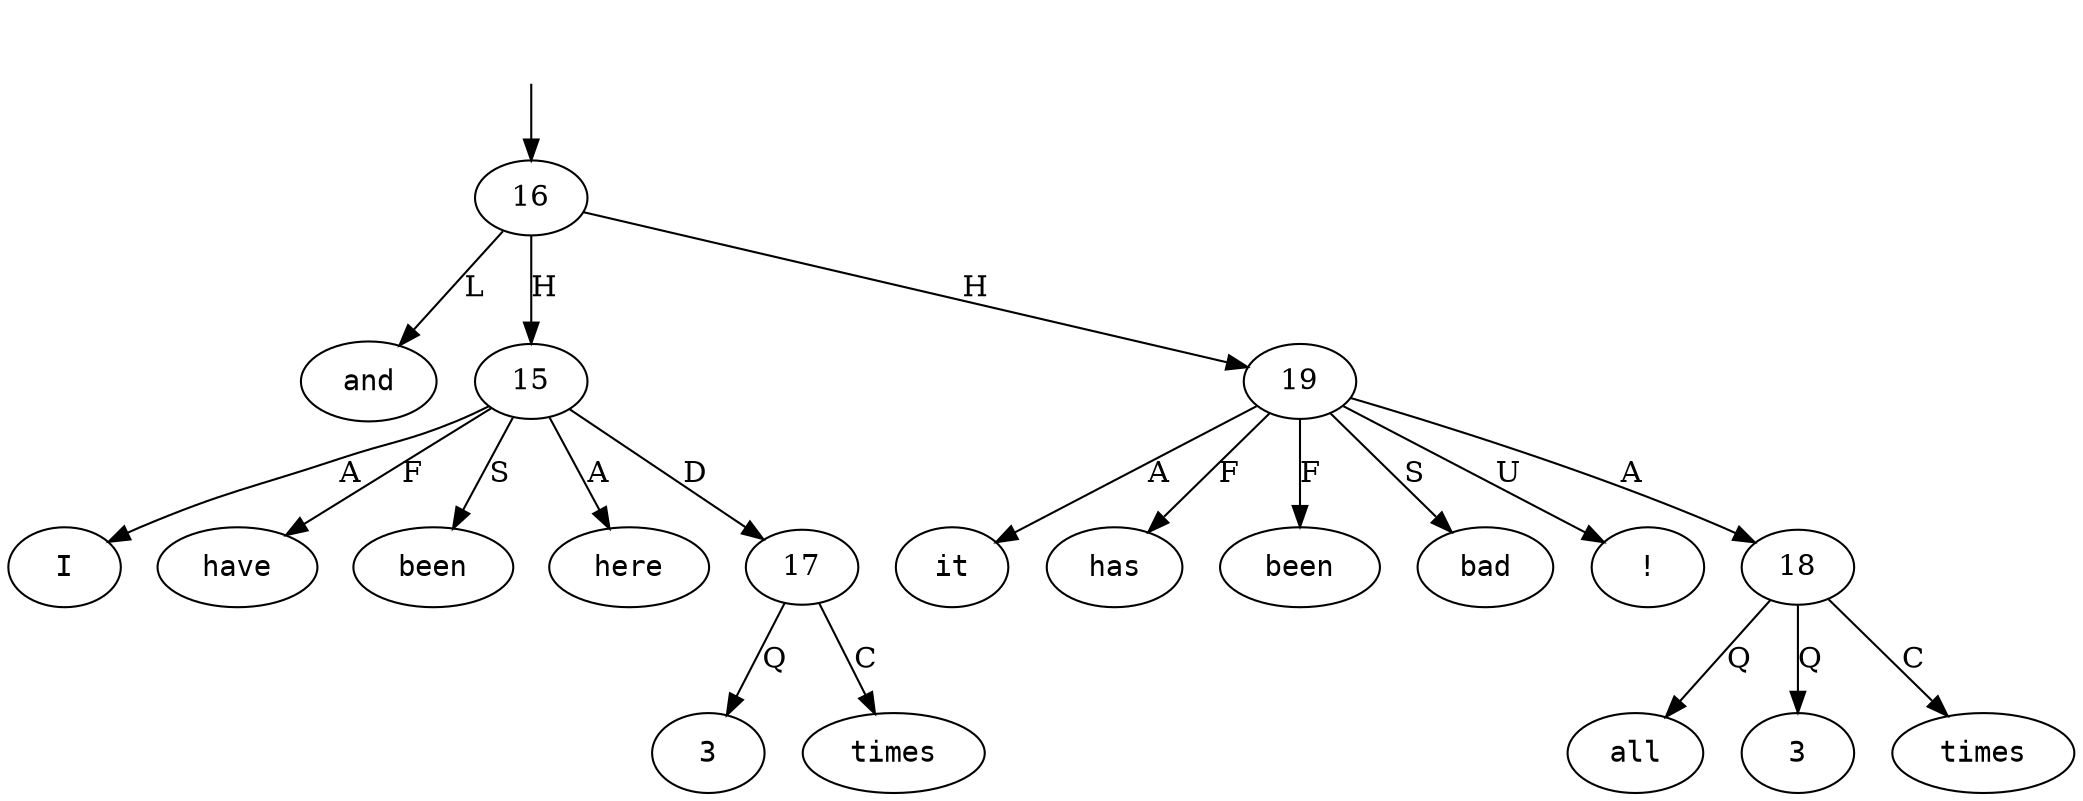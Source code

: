 digraph "109263-0001" {
  top [ style=invis ];
  top -> 16;
  0 [ shape=oval, label=<<table align="center" border="0" cellspacing="0"><tr><td colspan="2"><font face="Courier">I</font></td></tr></table>> ];
  1 [ shape=oval, label=<<table align="center" border="0" cellspacing="0"><tr><td colspan="2"><font face="Courier">have</font></td></tr></table>> ];
  2 [ shape=oval, label=<<table align="center" border="0" cellspacing="0"><tr><td colspan="2"><font face="Courier">been</font></td></tr></table>> ];
  3 [ shape=oval, label=<<table align="center" border="0" cellspacing="0"><tr><td colspan="2"><font face="Courier">here</font></td></tr></table>> ];
  4 [ shape=oval, label=<<table align="center" border="0" cellspacing="0"><tr><td colspan="2"><font face="Courier">3</font></td></tr></table>> ];
  5 [ shape=oval, label=<<table align="center" border="0" cellspacing="0"><tr><td colspan="2"><font face="Courier">times</font></td></tr></table>> ];
  6 [ shape=oval, label=<<table align="center" border="0" cellspacing="0"><tr><td colspan="2"><font face="Courier">and</font></td></tr></table>> ];
  7 [ shape=oval, label=<<table align="center" border="0" cellspacing="0"><tr><td colspan="2"><font face="Courier">all</font></td></tr></table>> ];
  8 [ shape=oval, label=<<table align="center" border="0" cellspacing="0"><tr><td colspan="2"><font face="Courier">3</font></td></tr></table>> ];
  9 [ shape=oval, label=<<table align="center" border="0" cellspacing="0"><tr><td colspan="2"><font face="Courier">times</font></td></tr></table>> ];
  10 [ shape=oval, label=<<table align="center" border="0" cellspacing="0"><tr><td colspan="2"><font face="Courier">it</font></td></tr></table>> ];
  11 [ shape=oval, label=<<table align="center" border="0" cellspacing="0"><tr><td colspan="2"><font face="Courier">has</font></td></tr></table>> ];
  12 [ shape=oval, label=<<table align="center" border="0" cellspacing="0"><tr><td colspan="2"><font face="Courier">been</font></td></tr></table>> ];
  13 [ shape=oval, label=<<table align="center" border="0" cellspacing="0"><tr><td colspan="2"><font face="Courier">bad</font></td></tr></table>> ];
  14 [ shape=oval, label=<<table align="center" border="0" cellspacing="0"><tr><td colspan="2"><font face="Courier">!</font></td></tr></table>> ];
  15 -> 17 [ label="D" ];
  15 -> 3 [ label="A" ];
  15 -> 0 [ label="A" ];
  15 -> 1 [ label="F" ];
  15 -> 2 [ label="S" ];
  16 -> 19 [ label="H" ];
  16 -> 6 [ label="L" ];
  16 -> 15 [ label="H" ];
  17 -> 4 [ label="Q" ];
  17 -> 5 [ label="C" ];
  18 -> 8 [ label="Q" ];
  18 -> 7 [ label="Q" ];
  18 -> 9 [ label="C" ];
  19 -> 11 [ label="F" ];
  19 -> 10 [ label="A" ];
  19 -> 13 [ label="S" ];
  19 -> 14 [ label="U" ];
  19 -> 18 [ label="A" ];
  19 -> 12 [ label="F" ];
}

